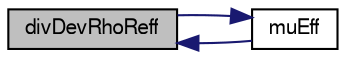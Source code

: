 digraph "divDevRhoReff"
{
  bgcolor="transparent";
  edge [fontname="FreeSans",fontsize="10",labelfontname="FreeSans",labelfontsize="10"];
  node [fontname="FreeSans",fontsize="10",shape=record];
  rankdir="LR";
  Node814 [label="divDevRhoReff",height=0.2,width=0.4,color="black", fillcolor="grey75", style="filled", fontcolor="black"];
  Node814 -> Node815 [dir="back",color="midnightblue",fontsize="10",style="solid",fontname="FreeSans"];
  Node815 [label="muEff",height=0.2,width=0.4,color="black",URL="$a30742.html#aa206832eff83026a00ef917343447f26",tooltip="Return the effective viscosity, i.e. the laminar viscosity. "];
  Node815 -> Node814 [dir="back",color="midnightblue",fontsize="10",style="solid",fontname="FreeSans"];
}
